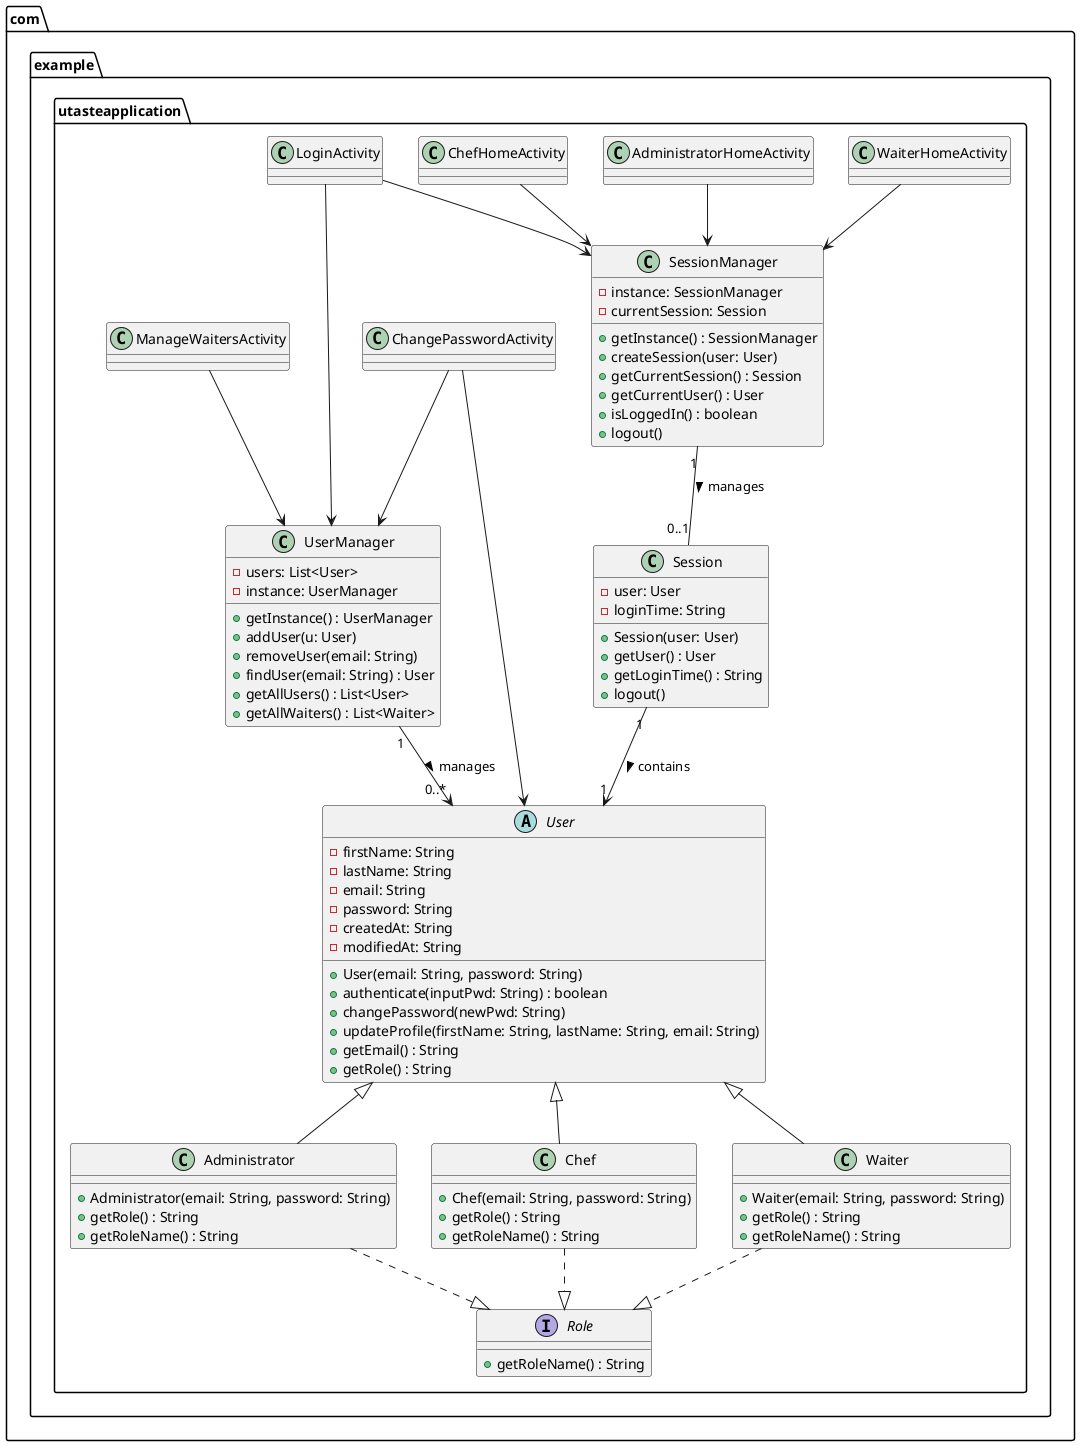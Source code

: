 @startuml
' Package declaration
package "com.example.utasteapplication" {

    ' Interface
    interface Role {
        +getRoleName() : String
    }

    ' Abstract User class
    abstract class User {
        -firstName: String
        -lastName: String
        -email: String
        -password: String
        -createdAt: String
        -modifiedAt: String
        +User(email: String, password: String)
        +authenticate(inputPwd: String) : boolean
        +changePassword(newPwd: String)
        +updateProfile(firstName: String, lastName: String, email: String)
        +getEmail() : String
        +getRole() : String
    }

    ' Concrete user roles
    class Administrator {
        +Administrator(email: String, password: String)
        +getRole() : String
        +getRoleName() : String
    }

    class Chef {
        +Chef(email: String, password: String)
        +getRole() : String
        +getRoleName() : String
    }

    class Waiter {
        +Waiter(email: String, password: String)
        +getRole() : String
        +getRoleName() : String
    }

    ' Singleton manager classes
    class UserManager {
        -users: List<User>
        -instance: UserManager
        +getInstance() : UserManager
        +addUser(u: User)
        +removeUser(email: String)
        +findUser(email: String) : User
        +getAllUsers() : List<User>
        +getAllWaiters() : List<Waiter>
    }

    class Session {
        -user: User
        -loginTime: String
        +Session(user: User)
        +getUser() : User
        +getLoginTime() : String
        +logout()
    }

    class SessionManager {
        -instance: SessionManager
        -currentSession: Session
        +getInstance() : SessionManager
        +createSession(user: User)
        +getCurrentSession() : Session
        +getCurrentUser() : User
        +isLoggedIn() : boolean
        +logout()
    }

    ' Activities
    class LoginActivity
    class AdministratorHomeActivity
    class ChefHomeActivity
    class WaiterHomeActivity
    class ChangePasswordActivity
    class ManageWaitersActivity

}

' Relationships
User <|-- Administrator
User <|-- Chef
User <|-- Waiter
Administrator ..|> Role
Chef ..|> Role
Waiter ..|> Role

SessionManager "1" -- "0..1" Session : manages >
Session "1" --> "1" User : contains >

UserManager "1" --> "0..*" User : manages >

LoginActivity --> UserManager
LoginActivity --> SessionManager
AdministratorHomeActivity --> SessionManager
ChefHomeActivity --> SessionManager
WaiterHomeActivity --> SessionManager
ChangePasswordActivity --> UserManager
ChangePasswordActivity --> User
ManageWaitersActivity --> UserManager

@enduml
